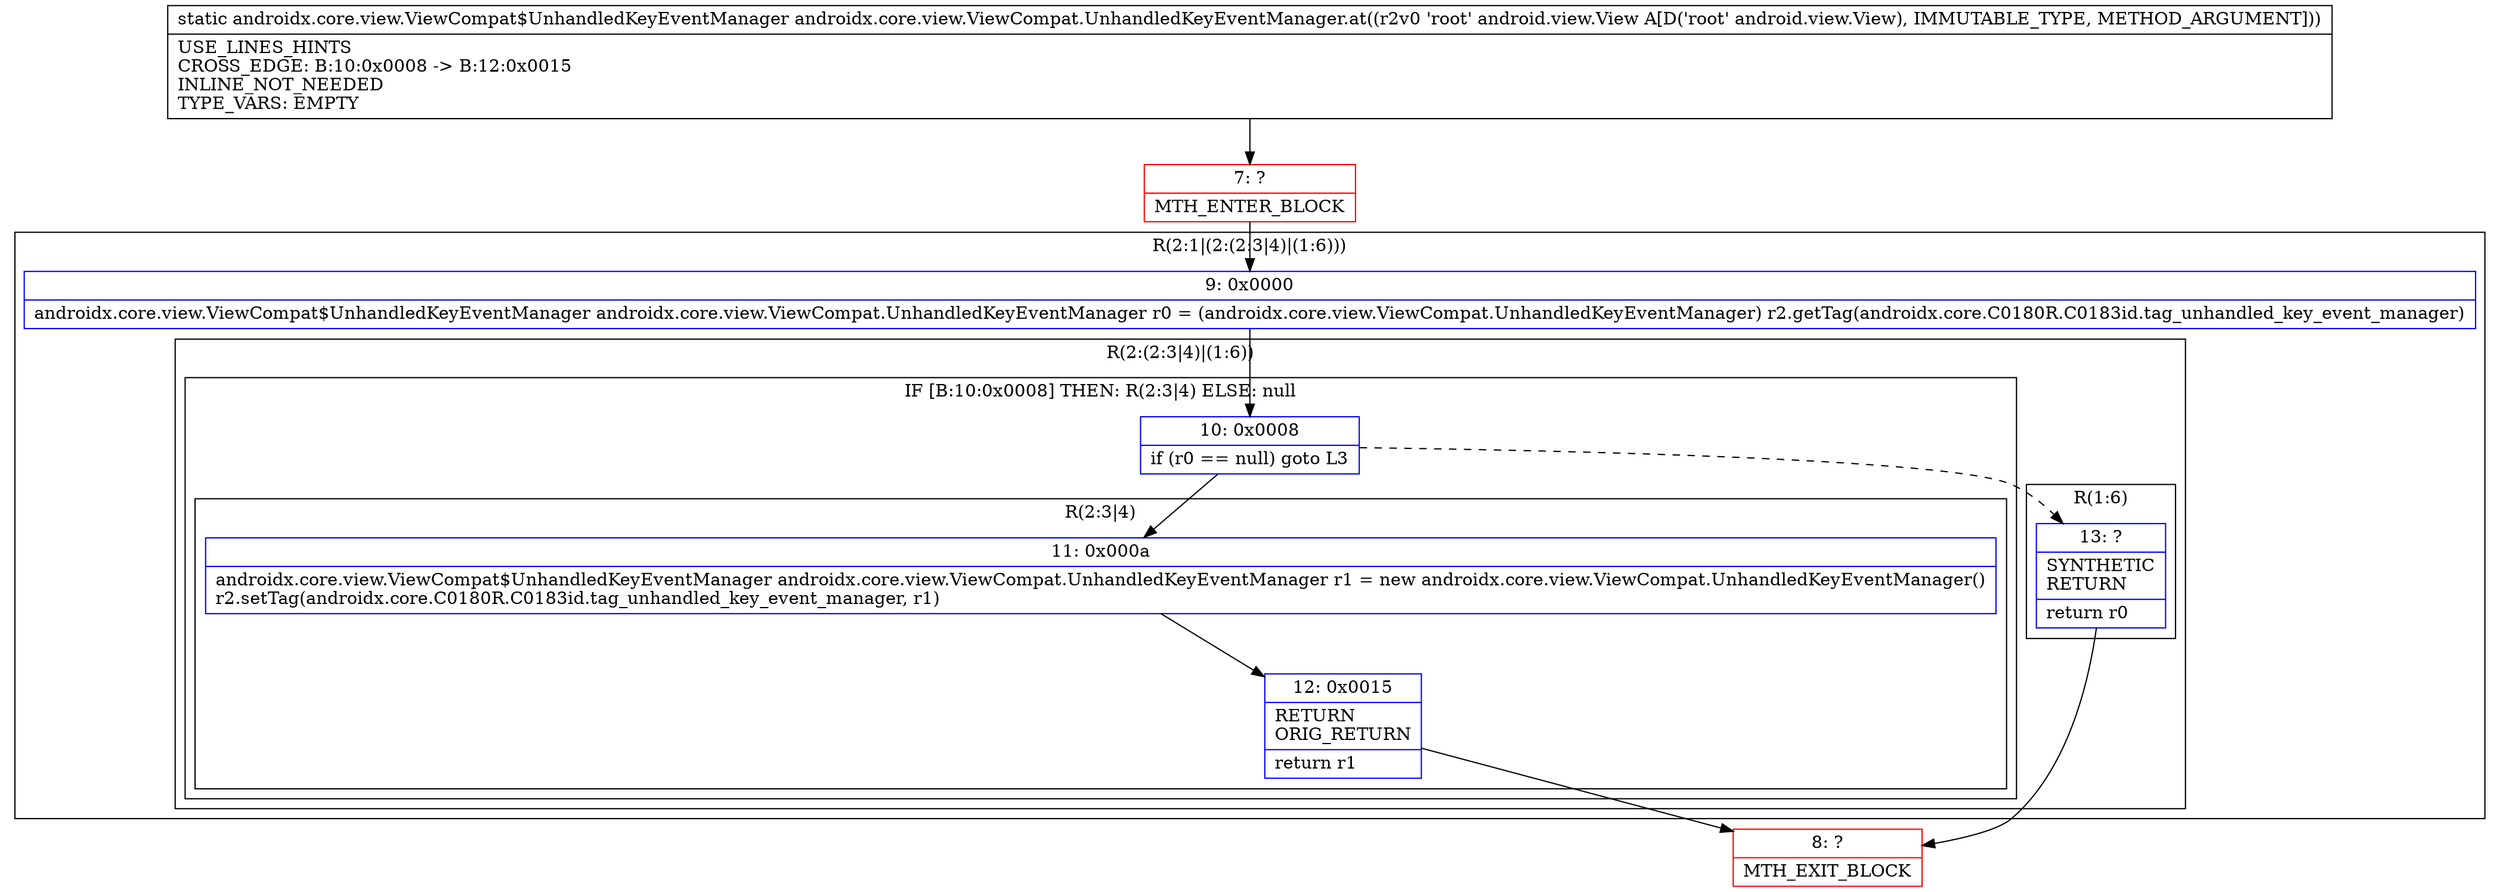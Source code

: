 digraph "CFG forandroidx.core.view.ViewCompat.UnhandledKeyEventManager.at(Landroid\/view\/View;)Landroidx\/core\/view\/ViewCompat$UnhandledKeyEventManager;" {
subgraph cluster_Region_2104159419 {
label = "R(2:1|(2:(2:3|4)|(1:6)))";
node [shape=record,color=blue];
Node_9 [shape=record,label="{9\:\ 0x0000|androidx.core.view.ViewCompat$UnhandledKeyEventManager androidx.core.view.ViewCompat.UnhandledKeyEventManager r0 = (androidx.core.view.ViewCompat.UnhandledKeyEventManager) r2.getTag(androidx.core.C0180R.C0183id.tag_unhandled_key_event_manager)\l}"];
subgraph cluster_Region_147248554 {
label = "R(2:(2:3|4)|(1:6))";
node [shape=record,color=blue];
subgraph cluster_IfRegion_344201138 {
label = "IF [B:10:0x0008] THEN: R(2:3|4) ELSE: null";
node [shape=record,color=blue];
Node_10 [shape=record,label="{10\:\ 0x0008|if (r0 == null) goto L3\l}"];
subgraph cluster_Region_1935874139 {
label = "R(2:3|4)";
node [shape=record,color=blue];
Node_11 [shape=record,label="{11\:\ 0x000a|androidx.core.view.ViewCompat$UnhandledKeyEventManager androidx.core.view.ViewCompat.UnhandledKeyEventManager r1 = new androidx.core.view.ViewCompat.UnhandledKeyEventManager()\lr2.setTag(androidx.core.C0180R.C0183id.tag_unhandled_key_event_manager, r1)\l}"];
Node_12 [shape=record,label="{12\:\ 0x0015|RETURN\lORIG_RETURN\l|return r1\l}"];
}
}
subgraph cluster_Region_285061316 {
label = "R(1:6)";
node [shape=record,color=blue];
Node_13 [shape=record,label="{13\:\ ?|SYNTHETIC\lRETURN\l|return r0\l}"];
}
}
}
Node_7 [shape=record,color=red,label="{7\:\ ?|MTH_ENTER_BLOCK\l}"];
Node_8 [shape=record,color=red,label="{8\:\ ?|MTH_EXIT_BLOCK\l}"];
MethodNode[shape=record,label="{static androidx.core.view.ViewCompat$UnhandledKeyEventManager androidx.core.view.ViewCompat.UnhandledKeyEventManager.at((r2v0 'root' android.view.View A[D('root' android.view.View), IMMUTABLE_TYPE, METHOD_ARGUMENT]))  | USE_LINES_HINTS\lCROSS_EDGE: B:10:0x0008 \-\> B:12:0x0015\lINLINE_NOT_NEEDED\lTYPE_VARS: EMPTY\l}"];
MethodNode -> Node_7;Node_9 -> Node_10;
Node_10 -> Node_11;
Node_10 -> Node_13[style=dashed];
Node_11 -> Node_12;
Node_12 -> Node_8;
Node_13 -> Node_8;
Node_7 -> Node_9;
}

